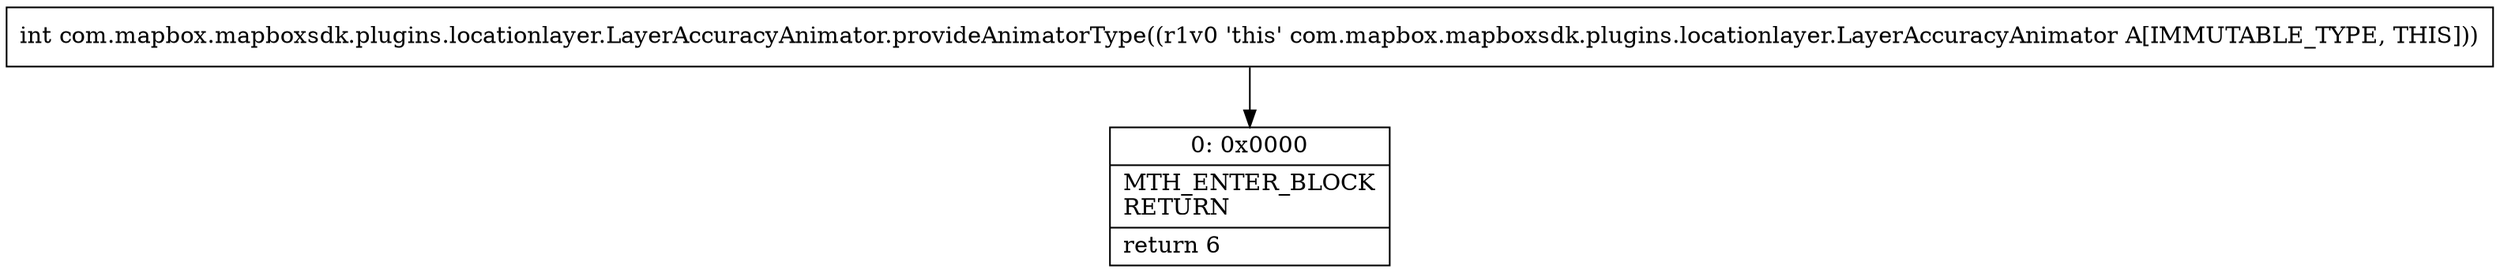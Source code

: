 digraph "CFG forcom.mapbox.mapboxsdk.plugins.locationlayer.LayerAccuracyAnimator.provideAnimatorType()I" {
Node_0 [shape=record,label="{0\:\ 0x0000|MTH_ENTER_BLOCK\lRETURN\l|return 6\l}"];
MethodNode[shape=record,label="{int com.mapbox.mapboxsdk.plugins.locationlayer.LayerAccuracyAnimator.provideAnimatorType((r1v0 'this' com.mapbox.mapboxsdk.plugins.locationlayer.LayerAccuracyAnimator A[IMMUTABLE_TYPE, THIS])) }"];
MethodNode -> Node_0;
}

